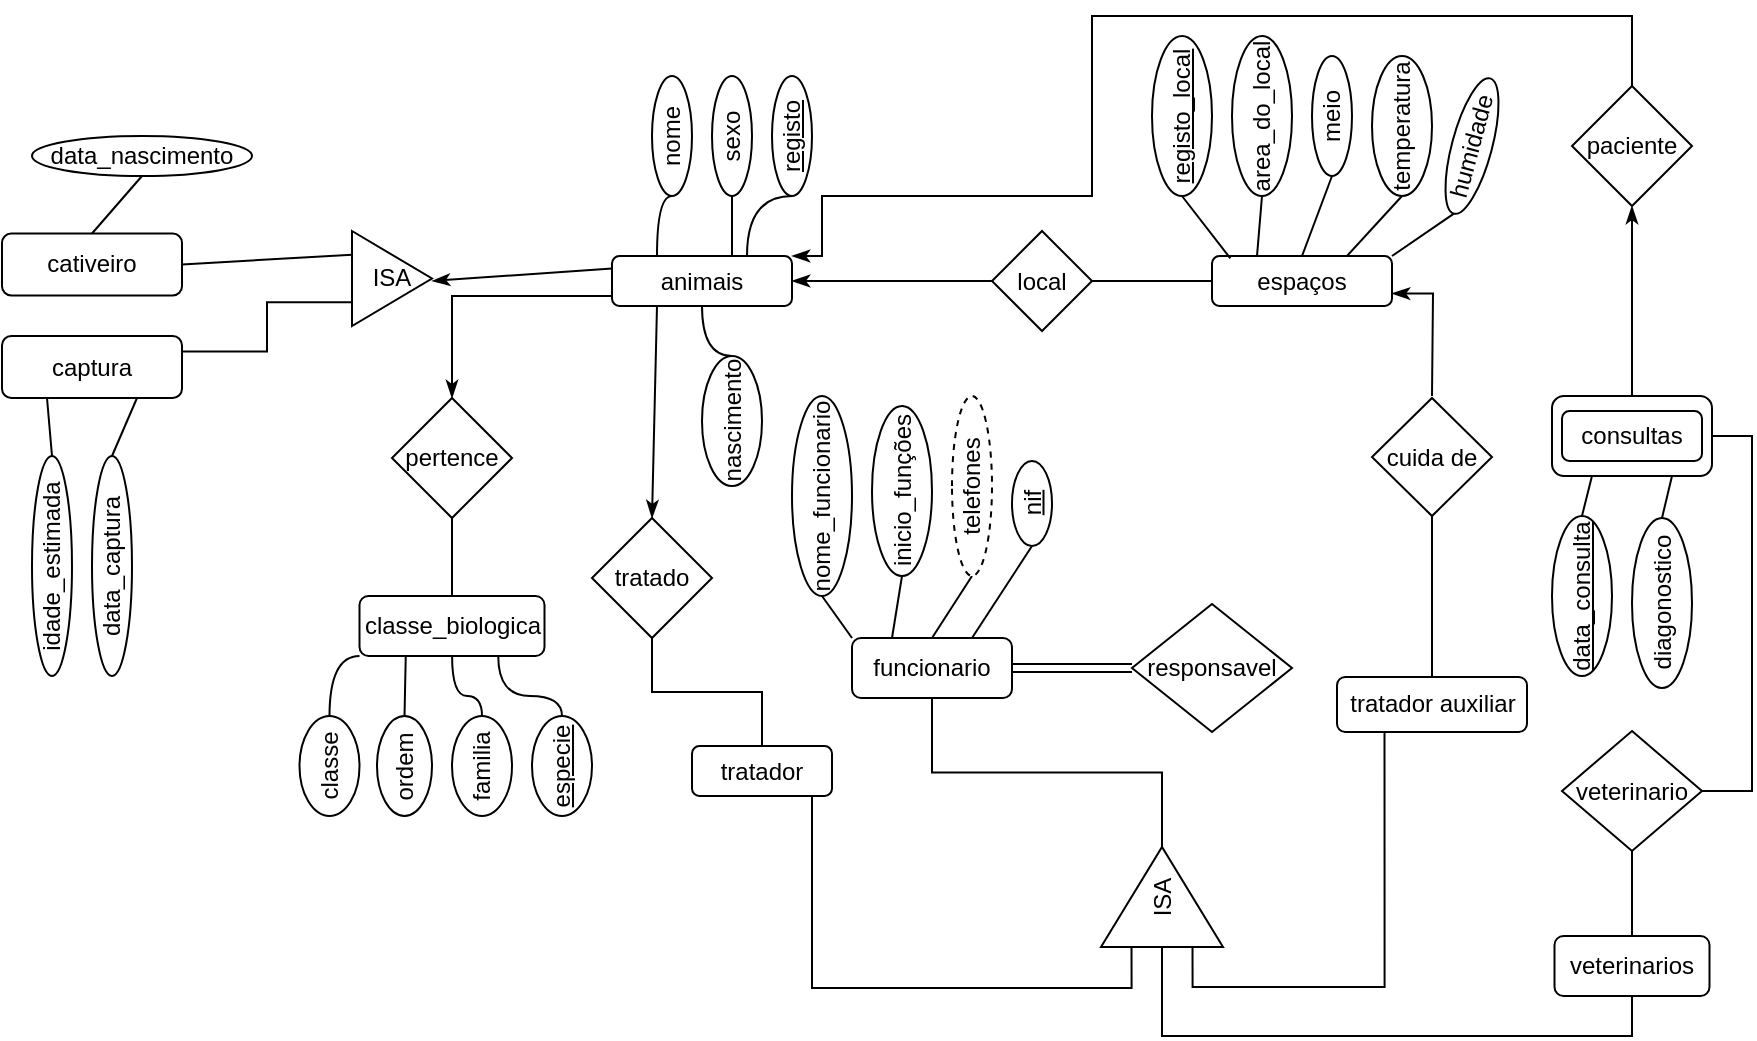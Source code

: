 <mxfile version="16.0.2" type="github">
  <diagram id="R2lEEEUBdFMjLlhIrx00" name="Page-1">
    <mxGraphModel dx="997" dy="548" grid="1" gridSize="10" guides="1" tooltips="1" connect="1" arrows="1" fold="1" page="1" pageScale="1" pageWidth="850" pageHeight="1100" math="0" shadow="0" extFonts="Permanent Marker^https://fonts.googleapis.com/css?family=Permanent+Marker">
      <root>
        <mxCell id="0" />
        <mxCell id="1" parent="0" />
        <mxCell id="vuFR7_id6AdbgBqskeIv-7" style="edgeStyle=orthogonalEdgeStyle;rounded=0;orthogonalLoop=1;jettySize=auto;html=1;exitX=1;exitY=0.5;exitDx=0;exitDy=0;endArrow=none;endFill=0;curved=1;entryX=0.25;entryY=0;entryDx=0;entryDy=0;" edge="1" parent="1" source="vuFR7_id6AdbgBqskeIv-2" target="vuFR7_id6AdbgBqskeIv-9">
          <mxGeometry relative="1" as="geometry">
            <mxPoint x="380" y="130" as="targetPoint" />
          </mxGeometry>
        </mxCell>
        <mxCell id="vuFR7_id6AdbgBqskeIv-2" value="nome" style="ellipse;whiteSpace=wrap;html=1;rounded=1;direction=south;horizontal=0;" vertex="1" parent="1">
          <mxGeometry x="340" y="40" width="20" height="60" as="geometry" />
        </mxCell>
        <mxCell id="vuFR7_id6AdbgBqskeIv-6" style="edgeStyle=orthogonalEdgeStyle;rounded=0;orthogonalLoop=1;jettySize=auto;html=1;exitX=1;exitY=0.5;exitDx=0;exitDy=0;endArrow=none;endFill=0;curved=1;entryX=0.5;entryY=0;entryDx=0;entryDy=0;" edge="1" parent="1" source="vuFR7_id6AdbgBqskeIv-3">
          <mxGeometry relative="1" as="geometry">
            <mxPoint x="380" y="130" as="targetPoint" />
          </mxGeometry>
        </mxCell>
        <mxCell id="vuFR7_id6AdbgBqskeIv-3" value="sexo" style="ellipse;whiteSpace=wrap;html=1;rounded=1;fontStyle=0;direction=south;horizontal=0;" vertex="1" parent="1">
          <mxGeometry x="370" y="40" width="20" height="60" as="geometry" />
        </mxCell>
        <mxCell id="vuFR7_id6AdbgBqskeIv-5" style="edgeStyle=orthogonalEdgeStyle;rounded=0;orthogonalLoop=1;jettySize=auto;html=1;exitX=1;exitY=0.5;exitDx=0;exitDy=0;entryX=0.75;entryY=0;entryDx=0;entryDy=0;endArrow=none;endFill=0;curved=1;" edge="1" parent="1" source="vuFR7_id6AdbgBqskeIv-4" target="vuFR7_id6AdbgBqskeIv-9">
          <mxGeometry relative="1" as="geometry">
            <mxPoint x="380" y="130" as="targetPoint" />
          </mxGeometry>
        </mxCell>
        <mxCell id="vuFR7_id6AdbgBqskeIv-4" value="registo" style="ellipse;whiteSpace=wrap;html=1;rounded=1;fontStyle=4;direction=south;horizontal=0;" vertex="1" parent="1">
          <mxGeometry x="400" y="40" width="20" height="60" as="geometry" />
        </mxCell>
        <mxCell id="vuFR7_id6AdbgBqskeIv-12" style="rounded=0;orthogonalLoop=1;jettySize=auto;html=1;exitX=0;exitY=0.25;exitDx=0;exitDy=0;entryX=1;entryY=0.5;entryDx=0;entryDy=0;endArrow=classicThin;endFill=1;" edge="1" parent="1" source="vuFR7_id6AdbgBqskeIv-9">
          <mxGeometry relative="1" as="geometry">
            <mxPoint x="230" y="142.5" as="targetPoint" />
          </mxGeometry>
        </mxCell>
        <mxCell id="vuFR7_id6AdbgBqskeIv-62" style="edgeStyle=orthogonalEdgeStyle;rounded=0;orthogonalLoop=1;jettySize=auto;html=1;startArrow=classicThin;startFill=1;endArrow=none;endFill=0;entryX=0;entryY=0.5;entryDx=0;entryDy=0;exitX=0.5;exitY=0;exitDx=0;exitDy=0;" edge="1" parent="1" source="vuFR7_id6AdbgBqskeIv-61" target="vuFR7_id6AdbgBqskeIv-9">
          <mxGeometry relative="1" as="geometry">
            <mxPoint x="300" y="210" as="sourcePoint" />
            <mxPoint x="330" y="150" as="targetPoint" />
            <Array as="points">
              <mxPoint x="240" y="150" />
              <mxPoint x="335" y="150" />
            </Array>
          </mxGeometry>
        </mxCell>
        <mxCell id="vuFR7_id6AdbgBqskeIv-74" style="rounded=0;orthogonalLoop=1;jettySize=auto;html=1;startArrow=classicThin;startFill=1;endArrow=none;endFill=0;entryX=0.25;entryY=1;entryDx=0;entryDy=0;exitX=0.5;exitY=0;exitDx=0;exitDy=0;" edge="1" parent="1" source="vuFR7_id6AdbgBqskeIv-73" target="vuFR7_id6AdbgBqskeIv-9">
          <mxGeometry relative="1" as="geometry">
            <mxPoint x="340" y="260" as="targetPoint" />
            <mxPoint x="310" y="180" as="sourcePoint" />
          </mxGeometry>
        </mxCell>
        <mxCell id="vuFR7_id6AdbgBqskeIv-9" value="animais" style="rounded=1;whiteSpace=wrap;html=1;" vertex="1" parent="1">
          <mxGeometry x="320" y="130" width="90" height="25" as="geometry" />
        </mxCell>
        <mxCell id="vuFR7_id6AdbgBqskeIv-20" style="edgeStyle=orthogonalEdgeStyle;curved=1;rounded=0;orthogonalLoop=1;jettySize=auto;html=1;exitX=0;exitY=0.5;exitDx=0;exitDy=0;entryX=0.5;entryY=1;entryDx=0;entryDy=0;endArrow=none;endFill=0;" edge="1" parent="1" source="vuFR7_id6AdbgBqskeIv-19" target="vuFR7_id6AdbgBqskeIv-9">
          <mxGeometry relative="1" as="geometry" />
        </mxCell>
        <mxCell id="vuFR7_id6AdbgBqskeIv-19" value="nascimento" style="ellipse;whiteSpace=wrap;html=1;rounded=1;direction=south;horizontal=0;" vertex="1" parent="1">
          <mxGeometry x="365" y="180" width="30" height="65" as="geometry" />
        </mxCell>
        <mxCell id="vuFR7_id6AdbgBqskeIv-25" style="edgeStyle=orthogonalEdgeStyle;rounded=0;orthogonalLoop=1;jettySize=auto;html=1;exitX=0;exitY=0.75;exitDx=0;exitDy=0;entryX=1;entryY=0.25;entryDx=0;entryDy=0;endArrow=none;endFill=0;" edge="1" parent="1" source="vuFR7_id6AdbgBqskeIv-21" target="vuFR7_id6AdbgBqskeIv-24">
          <mxGeometry relative="1" as="geometry" />
        </mxCell>
        <mxCell id="vuFR7_id6AdbgBqskeIv-21" value="ISA" style="triangle;whiteSpace=wrap;html=1;" vertex="1" parent="1">
          <mxGeometry x="190" y="117.5" width="40" height="47.5" as="geometry" />
        </mxCell>
        <mxCell id="vuFR7_id6AdbgBqskeIv-23" style="rounded=0;orthogonalLoop=1;jettySize=auto;html=1;exitX=1;exitY=0.5;exitDx=0;exitDy=0;entryX=0;entryY=0.25;entryDx=0;entryDy=0;endArrow=none;endFill=0;" edge="1" parent="1" source="vuFR7_id6AdbgBqskeIv-22" target="vuFR7_id6AdbgBqskeIv-21">
          <mxGeometry relative="1" as="geometry" />
        </mxCell>
        <mxCell id="vuFR7_id6AdbgBqskeIv-22" value="cativeiro" style="rounded=1;whiteSpace=wrap;html=1;" vertex="1" parent="1">
          <mxGeometry x="15" y="118.75" width="90" height="31" as="geometry" />
        </mxCell>
        <mxCell id="vuFR7_id6AdbgBqskeIv-24" value="captura" style="rounded=1;whiteSpace=wrap;html=1;" vertex="1" parent="1">
          <mxGeometry x="15" y="170" width="90" height="31" as="geometry" />
        </mxCell>
        <mxCell id="vuFR7_id6AdbgBqskeIv-28" style="rounded=0;orthogonalLoop=1;jettySize=auto;html=1;exitX=0.5;exitY=0;exitDx=0;exitDy=0;entryX=0.5;entryY=0;entryDx=0;entryDy=0;endArrow=none;endFill=0;" edge="1" parent="1" source="vuFR7_id6AdbgBqskeIv-26" target="vuFR7_id6AdbgBqskeIv-22">
          <mxGeometry relative="1" as="geometry" />
        </mxCell>
        <mxCell id="vuFR7_id6AdbgBqskeIv-26" value="data_nascimento" style="ellipse;whiteSpace=wrap;html=1;rounded=1;direction=south;horizontal=0;rotation=90;" vertex="1" parent="1">
          <mxGeometry x="75" y="25" width="20" height="110" as="geometry" />
        </mxCell>
        <mxCell id="vuFR7_id6AdbgBqskeIv-30" style="rounded=0;orthogonalLoop=1;jettySize=auto;html=1;exitX=0;exitY=0.5;exitDx=0;exitDy=0;entryX=0.25;entryY=1;entryDx=0;entryDy=0;endArrow=none;endFill=0;" edge="1" parent="1" source="vuFR7_id6AdbgBqskeIv-29" target="vuFR7_id6AdbgBqskeIv-24">
          <mxGeometry relative="1" as="geometry" />
        </mxCell>
        <mxCell id="vuFR7_id6AdbgBqskeIv-29" value="idade_estimada" style="ellipse;whiteSpace=wrap;html=1;rounded=1;direction=south;horizontal=0;rotation=0;" vertex="1" parent="1">
          <mxGeometry x="30" y="230" width="20" height="110" as="geometry" />
        </mxCell>
        <mxCell id="vuFR7_id6AdbgBqskeIv-32" style="rounded=0;orthogonalLoop=1;jettySize=auto;html=1;exitX=0;exitY=0.5;exitDx=0;exitDy=0;entryX=0.75;entryY=1;entryDx=0;entryDy=0;endArrow=none;endFill=0;" edge="1" parent="1" source="vuFR7_id6AdbgBqskeIv-31" target="vuFR7_id6AdbgBqskeIv-24">
          <mxGeometry relative="1" as="geometry" />
        </mxCell>
        <mxCell id="vuFR7_id6AdbgBqskeIv-31" value="data_captura" style="ellipse;whiteSpace=wrap;html=1;rounded=1;direction=south;horizontal=0;rotation=0;" vertex="1" parent="1">
          <mxGeometry x="60" y="230" width="20" height="110" as="geometry" />
        </mxCell>
        <mxCell id="vuFR7_id6AdbgBqskeIv-39" style="edgeStyle=orthogonalEdgeStyle;curved=1;rounded=0;orthogonalLoop=1;jettySize=auto;html=1;exitX=1;exitY=0.5;exitDx=0;exitDy=0;entryX=0;entryY=0.5;entryDx=0;entryDy=0;startArrow=none;startFill=0;endArrow=none;endFill=0;" edge="1" parent="1" source="vuFR7_id6AdbgBqskeIv-33" target="vuFR7_id6AdbgBqskeIv-35">
          <mxGeometry relative="1" as="geometry" />
        </mxCell>
        <mxCell id="vuFR7_id6AdbgBqskeIv-55" style="edgeStyle=orthogonalEdgeStyle;curved=1;rounded=0;orthogonalLoop=1;jettySize=auto;html=1;entryX=0;entryY=0.5;entryDx=0;entryDy=0;startArrow=classicThin;startFill=1;endArrow=none;endFill=0;exitX=1;exitY=0.5;exitDx=0;exitDy=0;" edge="1" parent="1" source="vuFR7_id6AdbgBqskeIv-9" target="vuFR7_id6AdbgBqskeIv-33">
          <mxGeometry relative="1" as="geometry">
            <mxPoint x="430" y="143" as="sourcePoint" />
          </mxGeometry>
        </mxCell>
        <mxCell id="vuFR7_id6AdbgBqskeIv-33" value="local" style="rhombus;whiteSpace=wrap;html=1;" vertex="1" parent="1">
          <mxGeometry x="510" y="117.5" width="50" height="50" as="geometry" />
        </mxCell>
        <mxCell id="vuFR7_id6AdbgBqskeIv-84" style="edgeStyle=orthogonalEdgeStyle;rounded=0;orthogonalLoop=1;jettySize=auto;html=1;exitX=1;exitY=0.75;exitDx=0;exitDy=0;startArrow=classicThin;startFill=1;endArrow=none;endFill=0;" edge="1" parent="1" source="vuFR7_id6AdbgBqskeIv-35">
          <mxGeometry relative="1" as="geometry">
            <mxPoint x="730" y="200" as="targetPoint" />
          </mxGeometry>
        </mxCell>
        <mxCell id="vuFR7_id6AdbgBqskeIv-35" value="espaços" style="rounded=1;whiteSpace=wrap;html=1;" vertex="1" parent="1">
          <mxGeometry x="620" y="130" width="90" height="25" as="geometry" />
        </mxCell>
        <mxCell id="vuFR7_id6AdbgBqskeIv-48" style="rounded=0;orthogonalLoop=1;jettySize=auto;html=1;exitX=0.5;exitY=1;exitDx=0;exitDy=0;entryX=0.102;entryY=0.048;entryDx=0;entryDy=0;entryPerimeter=0;startArrow=none;startFill=0;endArrow=none;endFill=0;" edge="1" parent="1" source="vuFR7_id6AdbgBqskeIv-45" target="vuFR7_id6AdbgBqskeIv-35">
          <mxGeometry relative="1" as="geometry" />
        </mxCell>
        <mxCell id="vuFR7_id6AdbgBqskeIv-45" value="registo_local" style="ellipse;rounded=1;flipV=1;flipH=1;direction=east;whiteSpace=wrap;html=1;horizontal=0;fontStyle=4" vertex="1" parent="1">
          <mxGeometry x="590" y="20" width="30" height="80" as="geometry" />
        </mxCell>
        <mxCell id="vuFR7_id6AdbgBqskeIv-50" style="rounded=0;orthogonalLoop=1;jettySize=auto;html=1;exitX=0.5;exitY=1;exitDx=0;exitDy=0;entryX=0.25;entryY=0;entryDx=0;entryDy=0;startArrow=none;startFill=0;endArrow=none;endFill=0;" edge="1" parent="1" source="vuFR7_id6AdbgBqskeIv-46" target="vuFR7_id6AdbgBqskeIv-35">
          <mxGeometry relative="1" as="geometry" />
        </mxCell>
        <mxCell id="vuFR7_id6AdbgBqskeIv-46" value="area_do_local" style="ellipse;rounded=1;flipV=1;flipH=1;direction=east;whiteSpace=wrap;html=1;horizontal=0;" vertex="1" parent="1">
          <mxGeometry x="630" y="20" width="30" height="80" as="geometry" />
        </mxCell>
        <mxCell id="vuFR7_id6AdbgBqskeIv-51" style="rounded=0;orthogonalLoop=1;jettySize=auto;html=1;exitX=0.5;exitY=1;exitDx=0;exitDy=0;entryX=0.5;entryY=0;entryDx=0;entryDy=0;startArrow=none;startFill=0;endArrow=none;endFill=0;" edge="1" parent="1" source="vuFR7_id6AdbgBqskeIv-47" target="vuFR7_id6AdbgBqskeIv-35">
          <mxGeometry relative="1" as="geometry" />
        </mxCell>
        <mxCell id="vuFR7_id6AdbgBqskeIv-47" value="meio" style="ellipse;rounded=1;flipV=1;flipH=1;direction=east;whiteSpace=wrap;html=1;horizontal=0;" vertex="1" parent="1">
          <mxGeometry x="670" y="30" width="20" height="60" as="geometry" />
        </mxCell>
        <mxCell id="vuFR7_id6AdbgBqskeIv-53" style="rounded=0;orthogonalLoop=1;jettySize=auto;html=1;exitX=0.5;exitY=1;exitDx=0;exitDy=0;entryX=0.75;entryY=0;entryDx=0;entryDy=0;startArrow=none;startFill=0;endArrow=none;endFill=0;" edge="1" parent="1" source="vuFR7_id6AdbgBqskeIv-52" target="vuFR7_id6AdbgBqskeIv-35">
          <mxGeometry relative="1" as="geometry" />
        </mxCell>
        <mxCell id="vuFR7_id6AdbgBqskeIv-52" value="temperatura" style="ellipse;rounded=1;flipV=1;flipH=1;direction=east;whiteSpace=wrap;html=1;horizontal=0;" vertex="1" parent="1">
          <mxGeometry x="700" y="30" width="30" height="70" as="geometry" />
        </mxCell>
        <mxCell id="vuFR7_id6AdbgBqskeIv-56" style="rounded=0;orthogonalLoop=1;jettySize=auto;html=1;exitX=0.5;exitY=1;exitDx=0;exitDy=0;startArrow=none;startFill=0;endArrow=none;endFill=0;" edge="1" parent="1" source="vuFR7_id6AdbgBqskeIv-54">
          <mxGeometry relative="1" as="geometry">
            <mxPoint x="710" y="130" as="targetPoint" />
          </mxGeometry>
        </mxCell>
        <mxCell id="vuFR7_id6AdbgBqskeIv-54" value="humidade" style="ellipse;rounded=1;flipV=1;flipH=1;direction=east;whiteSpace=wrap;html=1;horizontal=0;rotation=15;" vertex="1" parent="1">
          <mxGeometry x="740" y="40" width="20" height="70" as="geometry" />
        </mxCell>
        <mxCell id="vuFR7_id6AdbgBqskeIv-60" style="edgeStyle=orthogonalEdgeStyle;rounded=0;orthogonalLoop=1;jettySize=auto;html=1;entryX=0.5;entryY=0;entryDx=0;entryDy=0;startArrow=classicThin;startFill=1;endArrow=none;endFill=0;exitX=1;exitY=0;exitDx=0;exitDy=0;" edge="1" parent="1" source="vuFR7_id6AdbgBqskeIv-9" target="vuFR7_id6AdbgBqskeIv-57">
          <mxGeometry relative="1" as="geometry">
            <mxPoint x="560" y="220" as="sourcePoint" />
            <Array as="points">
              <mxPoint x="425" y="100" />
              <mxPoint x="560" y="100" />
              <mxPoint x="560" y="10" />
              <mxPoint x="830" y="10" />
            </Array>
          </mxGeometry>
        </mxCell>
        <mxCell id="vuFR7_id6AdbgBqskeIv-57" value="paciente" style="rhombus;whiteSpace=wrap;html=1;" vertex="1" parent="1">
          <mxGeometry x="800" y="45" width="60" height="60" as="geometry" />
        </mxCell>
        <mxCell id="vuFR7_id6AdbgBqskeIv-59" style="edgeStyle=orthogonalEdgeStyle;curved=1;rounded=0;orthogonalLoop=1;jettySize=auto;html=1;exitX=0.5;exitY=1;exitDx=0;exitDy=0;startArrow=classicThin;startFill=1;endArrow=none;endFill=0;entryX=0.5;entryY=0;entryDx=0;entryDy=0;" edge="1" parent="1" source="vuFR7_id6AdbgBqskeIv-57" target="vuFR7_id6AdbgBqskeIv-58">
          <mxGeometry relative="1" as="geometry">
            <mxPoint x="690" y="201" as="targetPoint" />
          </mxGeometry>
        </mxCell>
        <mxCell id="vuFR7_id6AdbgBqskeIv-64" style="edgeStyle=orthogonalEdgeStyle;curved=1;rounded=0;orthogonalLoop=1;jettySize=auto;html=1;exitX=0.5;exitY=1;exitDx=0;exitDy=0;entryX=0.5;entryY=0;entryDx=0;entryDy=0;startArrow=none;startFill=0;endArrow=none;endFill=0;" edge="1" parent="1" source="vuFR7_id6AdbgBqskeIv-61" target="vuFR7_id6AdbgBqskeIv-63">
          <mxGeometry relative="1" as="geometry" />
        </mxCell>
        <mxCell id="vuFR7_id6AdbgBqskeIv-61" value="pertence" style="rhombus;whiteSpace=wrap;html=1;" vertex="1" parent="1">
          <mxGeometry x="210" y="201" width="60" height="60" as="geometry" />
        </mxCell>
        <mxCell id="vuFR7_id6AdbgBqskeIv-69" style="edgeStyle=orthogonalEdgeStyle;curved=1;rounded=0;orthogonalLoop=1;jettySize=auto;html=1;exitX=0;exitY=1;exitDx=0;exitDy=0;entryX=0.5;entryY=0;entryDx=0;entryDy=0;startArrow=none;startFill=0;endArrow=none;endFill=0;" edge="1" parent="1" source="vuFR7_id6AdbgBqskeIv-63" target="vuFR7_id6AdbgBqskeIv-65">
          <mxGeometry relative="1" as="geometry" />
        </mxCell>
        <mxCell id="vuFR7_id6AdbgBqskeIv-70" style="edgeStyle=orthogonalEdgeStyle;curved=1;rounded=0;orthogonalLoop=1;jettySize=auto;html=1;exitX=0.25;exitY=1;exitDx=0;exitDy=0;entryX=0.5;entryY=0;entryDx=0;entryDy=0;startArrow=none;startFill=0;endArrow=none;endFill=0;" edge="1" parent="1" source="vuFR7_id6AdbgBqskeIv-63" target="vuFR7_id6AdbgBqskeIv-66">
          <mxGeometry relative="1" as="geometry" />
        </mxCell>
        <mxCell id="vuFR7_id6AdbgBqskeIv-71" style="edgeStyle=orthogonalEdgeStyle;curved=1;rounded=0;orthogonalLoop=1;jettySize=auto;html=1;entryX=0.5;entryY=0;entryDx=0;entryDy=0;startArrow=none;startFill=0;endArrow=none;endFill=0;" edge="1" parent="1" source="vuFR7_id6AdbgBqskeIv-63" target="vuFR7_id6AdbgBqskeIv-67">
          <mxGeometry relative="1" as="geometry" />
        </mxCell>
        <mxCell id="vuFR7_id6AdbgBqskeIv-72" style="edgeStyle=orthogonalEdgeStyle;curved=1;rounded=0;orthogonalLoop=1;jettySize=auto;html=1;exitX=0.75;exitY=1;exitDx=0;exitDy=0;entryX=0.5;entryY=0;entryDx=0;entryDy=0;startArrow=none;startFill=0;endArrow=none;endFill=0;" edge="1" parent="1" source="vuFR7_id6AdbgBqskeIv-63" target="vuFR7_id6AdbgBqskeIv-68">
          <mxGeometry relative="1" as="geometry" />
        </mxCell>
        <mxCell id="vuFR7_id6AdbgBqskeIv-63" value="classe_biologica" style="rounded=1;whiteSpace=wrap;html=1;" vertex="1" parent="1">
          <mxGeometry x="193.75" y="300" width="92.5" height="30" as="geometry" />
        </mxCell>
        <mxCell id="vuFR7_id6AdbgBqskeIv-65" value="classe" style="ellipse;rounded=1;flipV=1;flipH=1;direction=east;whiteSpace=wrap;html=1;horizontal=0;fontStyle=0" vertex="1" parent="1">
          <mxGeometry x="163.75" y="360" width="30" height="50" as="geometry" />
        </mxCell>
        <mxCell id="vuFR7_id6AdbgBqskeIv-66" value="ordem" style="ellipse;rounded=1;flipV=1;flipH=1;direction=east;whiteSpace=wrap;html=1;horizontal=0;" vertex="1" parent="1">
          <mxGeometry x="202.5" y="360" width="27.5" height="50" as="geometry" />
        </mxCell>
        <mxCell id="vuFR7_id6AdbgBqskeIv-67" value="familia" style="ellipse;rounded=1;flipV=1;flipH=1;direction=east;whiteSpace=wrap;html=1;horizontal=0;" vertex="1" parent="1">
          <mxGeometry x="240" y="360" width="30" height="50" as="geometry" />
        </mxCell>
        <mxCell id="vuFR7_id6AdbgBqskeIv-68" value="&lt;u&gt;especie&lt;/u&gt;" style="ellipse;rounded=1;flipV=1;flipH=1;direction=east;whiteSpace=wrap;html=1;horizontal=0;" vertex="1" parent="1">
          <mxGeometry x="280" y="360" width="30" height="50" as="geometry" />
        </mxCell>
        <mxCell id="vuFR7_id6AdbgBqskeIv-77" style="edgeStyle=orthogonalEdgeStyle;rounded=0;orthogonalLoop=1;jettySize=auto;html=1;exitX=0.5;exitY=1;exitDx=0;exitDy=0;entryX=0.5;entryY=0;entryDx=0;entryDy=0;startArrow=none;startFill=0;endArrow=none;endFill=0;" edge="1" parent="1" source="vuFR7_id6AdbgBqskeIv-73" target="vuFR7_id6AdbgBqskeIv-76">
          <mxGeometry relative="1" as="geometry" />
        </mxCell>
        <mxCell id="vuFR7_id6AdbgBqskeIv-73" value="tratado" style="rhombus;whiteSpace=wrap;html=1;" vertex="1" parent="1">
          <mxGeometry x="310" y="261" width="60" height="60" as="geometry" />
        </mxCell>
        <mxCell id="vuFR7_id6AdbgBqskeIv-81" style="edgeStyle=orthogonalEdgeStyle;rounded=0;orthogonalLoop=1;jettySize=auto;html=1;entryX=0.75;entryY=1;entryDx=0;entryDy=0;startArrow=none;startFill=0;endArrow=none;endFill=0;exitX=0;exitY=0.25;exitDx=0;exitDy=0;" edge="1" parent="1" source="vuFR7_id6AdbgBqskeIv-80" target="vuFR7_id6AdbgBqskeIv-76">
          <mxGeometry relative="1" as="geometry">
            <mxPoint x="595" y="540" as="sourcePoint" />
            <Array as="points">
              <mxPoint x="580" y="496" />
              <mxPoint x="420" y="496" />
              <mxPoint x="420" y="400" />
            </Array>
          </mxGeometry>
        </mxCell>
        <mxCell id="vuFR7_id6AdbgBqskeIv-76" value="tratador" style="rounded=1;whiteSpace=wrap;html=1;" vertex="1" parent="1">
          <mxGeometry x="360" y="375" width="70" height="25" as="geometry" />
        </mxCell>
        <mxCell id="vuFR7_id6AdbgBqskeIv-93" style="edgeStyle=orthogonalEdgeStyle;shape=link;curved=1;rounded=0;orthogonalLoop=1;jettySize=auto;html=1;exitX=1;exitY=0.5;exitDx=0;exitDy=0;entryX=0;entryY=0.5;entryDx=0;entryDy=0;startArrow=none;startFill=0;endArrow=none;endFill=0;" edge="1" parent="1" source="vuFR7_id6AdbgBqskeIv-78" target="vuFR7_id6AdbgBqskeIv-92">
          <mxGeometry relative="1" as="geometry" />
        </mxCell>
        <mxCell id="vuFR7_id6AdbgBqskeIv-78" value="funcionario" style="rounded=1;whiteSpace=wrap;html=1;" vertex="1" parent="1">
          <mxGeometry x="440" y="321" width="80" height="30" as="geometry" />
        </mxCell>
        <mxCell id="vuFR7_id6AdbgBqskeIv-82" style="edgeStyle=orthogonalEdgeStyle;rounded=0;orthogonalLoop=1;jettySize=auto;html=1;exitX=1;exitY=0.5;exitDx=0;exitDy=0;startArrow=none;startFill=0;endArrow=none;endFill=0;" edge="1" parent="1" source="vuFR7_id6AdbgBqskeIv-80" target="vuFR7_id6AdbgBqskeIv-78">
          <mxGeometry relative="1" as="geometry" />
        </mxCell>
        <mxCell id="vuFR7_id6AdbgBqskeIv-80" value="ISA" style="triangle;whiteSpace=wrap;html=1;rotation=-90;" vertex="1" parent="1">
          <mxGeometry x="570" y="420" width="50" height="61" as="geometry" />
        </mxCell>
        <mxCell id="vuFR7_id6AdbgBqskeIv-86" style="rounded=0;orthogonalLoop=1;jettySize=auto;html=1;exitX=0.5;exitY=1;exitDx=0;exitDy=0;entryX=0.5;entryY=0;entryDx=0;entryDy=0;startArrow=none;startFill=0;endArrow=none;endFill=0;" edge="1" parent="1" source="vuFR7_id6AdbgBqskeIv-83" target="vuFR7_id6AdbgBqskeIv-85">
          <mxGeometry relative="1" as="geometry" />
        </mxCell>
        <mxCell id="vuFR7_id6AdbgBqskeIv-83" value="cuida de" style="rhombus;whiteSpace=wrap;html=1;" vertex="1" parent="1">
          <mxGeometry x="700" y="201" width="60" height="59" as="geometry" />
        </mxCell>
        <mxCell id="vuFR7_id6AdbgBqskeIv-87" style="edgeStyle=orthogonalEdgeStyle;rounded=0;orthogonalLoop=1;jettySize=auto;html=1;exitX=0.25;exitY=1;exitDx=0;exitDy=0;entryX=0;entryY=0.75;entryDx=0;entryDy=0;startArrow=none;startFill=0;endArrow=none;endFill=0;" edge="1" parent="1" source="vuFR7_id6AdbgBqskeIv-85" target="vuFR7_id6AdbgBqskeIv-80">
          <mxGeometry relative="1" as="geometry" />
        </mxCell>
        <mxCell id="vuFR7_id6AdbgBqskeIv-85" value="tratador auxiliar" style="rounded=1;whiteSpace=wrap;html=1;" vertex="1" parent="1">
          <mxGeometry x="682.5" y="340.5" width="95" height="27.5" as="geometry" />
        </mxCell>
        <mxCell id="vuFR7_id6AdbgBqskeIv-89" style="edgeStyle=orthogonalEdgeStyle;rounded=0;orthogonalLoop=1;jettySize=auto;html=1;exitX=1;exitY=0.5;exitDx=0;exitDy=0;startArrow=none;startFill=0;endArrow=none;endFill=0;entryX=1;entryY=0.5;entryDx=0;entryDy=0;" edge="1" parent="1" source="vuFR7_id6AdbgBqskeIv-88" target="vuFR7_id6AdbgBqskeIv-90">
          <mxGeometry relative="1" as="geometry">
            <mxPoint x="830" y="370" as="targetPoint" />
            <Array as="points">
              <mxPoint x="890" y="220" />
              <mxPoint x="890" y="398" />
            </Array>
          </mxGeometry>
        </mxCell>
        <mxCell id="vuFR7_id6AdbgBqskeIv-88" value="" style="rounded=1;whiteSpace=wrap;html=1;" vertex="1" parent="1">
          <mxGeometry x="790" y="200" width="80" height="40" as="geometry" />
        </mxCell>
        <mxCell id="vuFR7_id6AdbgBqskeIv-58" value="consultas" style="rounded=1;whiteSpace=wrap;html=1;" vertex="1" parent="1">
          <mxGeometry x="795" y="207.5" width="70" height="25" as="geometry" />
        </mxCell>
        <mxCell id="vuFR7_id6AdbgBqskeIv-103" style="edgeStyle=orthogonalEdgeStyle;curved=1;rounded=0;orthogonalLoop=1;jettySize=auto;html=1;exitX=0.5;exitY=1;exitDx=0;exitDy=0;entryX=0.5;entryY=0;entryDx=0;entryDy=0;startArrow=none;startFill=0;endArrow=none;endFill=0;" edge="1" parent="1" source="vuFR7_id6AdbgBqskeIv-90" target="vuFR7_id6AdbgBqskeIv-102">
          <mxGeometry relative="1" as="geometry" />
        </mxCell>
        <mxCell id="vuFR7_id6AdbgBqskeIv-90" value="veterinario" style="rhombus;whiteSpace=wrap;html=1;" vertex="1" parent="1">
          <mxGeometry x="795" y="367.5" width="70" height="60" as="geometry" />
        </mxCell>
        <mxCell id="vuFR7_id6AdbgBqskeIv-92" value="responsavel" style="rhombus;whiteSpace=wrap;html=1;" vertex="1" parent="1">
          <mxGeometry x="580" y="304" width="80" height="64" as="geometry" />
        </mxCell>
        <mxCell id="vuFR7_id6AdbgBqskeIv-95" style="rounded=0;orthogonalLoop=1;jettySize=auto;html=1;exitX=0.5;exitY=1;exitDx=0;exitDy=0;entryX=0;entryY=0;entryDx=0;entryDy=0;startArrow=none;startFill=0;endArrow=none;endFill=0;" edge="1" parent="1" source="vuFR7_id6AdbgBqskeIv-94" target="vuFR7_id6AdbgBqskeIv-78">
          <mxGeometry relative="1" as="geometry" />
        </mxCell>
        <mxCell id="vuFR7_id6AdbgBqskeIv-94" value="nome_funcionario" style="ellipse;rounded=1;flipV=1;flipH=1;direction=east;whiteSpace=wrap;html=1;horizontal=0;fontStyle=0" vertex="1" parent="1">
          <mxGeometry x="410" y="200" width="30" height="100" as="geometry" />
        </mxCell>
        <mxCell id="vuFR7_id6AdbgBqskeIv-97" style="rounded=0;orthogonalLoop=1;jettySize=auto;html=1;exitX=0.5;exitY=1;exitDx=0;exitDy=0;entryX=0.25;entryY=0;entryDx=0;entryDy=0;startArrow=none;startFill=0;endArrow=none;endFill=0;" edge="1" parent="1" source="vuFR7_id6AdbgBqskeIv-96" target="vuFR7_id6AdbgBqskeIv-78">
          <mxGeometry relative="1" as="geometry" />
        </mxCell>
        <mxCell id="vuFR7_id6AdbgBqskeIv-96" value="inicio_funções" style="ellipse;rounded=1;flipV=1;flipH=1;direction=east;whiteSpace=wrap;html=1;horizontal=0;" vertex="1" parent="1">
          <mxGeometry x="450" y="205" width="30" height="85" as="geometry" />
        </mxCell>
        <mxCell id="vuFR7_id6AdbgBqskeIv-99" style="rounded=0;orthogonalLoop=1;jettySize=auto;html=1;exitX=0.5;exitY=1;exitDx=0;exitDy=0;entryX=0.5;entryY=0;entryDx=0;entryDy=0;startArrow=none;startFill=0;endArrow=none;endFill=0;" edge="1" parent="1" source="vuFR7_id6AdbgBqskeIv-98" target="vuFR7_id6AdbgBqskeIv-78">
          <mxGeometry relative="1" as="geometry" />
        </mxCell>
        <mxCell id="vuFR7_id6AdbgBqskeIv-98" value="telefones" style="ellipse;rounded=1;flipV=1;flipH=1;direction=east;whiteSpace=wrap;html=1;horizontal=0;dashed=1;" vertex="1" parent="1">
          <mxGeometry x="490" y="200" width="20" height="90" as="geometry" />
        </mxCell>
        <mxCell id="vuFR7_id6AdbgBqskeIv-101" style="rounded=0;orthogonalLoop=1;jettySize=auto;html=1;exitX=0.5;exitY=1;exitDx=0;exitDy=0;entryX=0.75;entryY=0;entryDx=0;entryDy=0;startArrow=none;startFill=0;endArrow=none;endFill=0;" edge="1" parent="1" source="vuFR7_id6AdbgBqskeIv-100" target="vuFR7_id6AdbgBqskeIv-78">
          <mxGeometry relative="1" as="geometry" />
        </mxCell>
        <mxCell id="vuFR7_id6AdbgBqskeIv-100" value="nif" style="ellipse;rounded=1;flipV=1;flipH=1;direction=east;whiteSpace=wrap;html=1;horizontal=0;fontStyle=4" vertex="1" parent="1">
          <mxGeometry x="520" y="232.5" width="20" height="42.5" as="geometry" />
        </mxCell>
        <mxCell id="vuFR7_id6AdbgBqskeIv-104" style="edgeStyle=orthogonalEdgeStyle;rounded=0;orthogonalLoop=1;jettySize=auto;html=1;exitX=0.5;exitY=1;exitDx=0;exitDy=0;entryX=0;entryY=0.5;entryDx=0;entryDy=0;startArrow=none;startFill=0;endArrow=none;endFill=0;" edge="1" parent="1" source="vuFR7_id6AdbgBqskeIv-102" target="vuFR7_id6AdbgBqskeIv-80">
          <mxGeometry relative="1" as="geometry" />
        </mxCell>
        <mxCell id="vuFR7_id6AdbgBqskeIv-102" value="veterinarios" style="rounded=1;whiteSpace=wrap;html=1;" vertex="1" parent="1">
          <mxGeometry x="791.25" y="470" width="77.5" height="30" as="geometry" />
        </mxCell>
        <mxCell id="vuFR7_id6AdbgBqskeIv-107" style="rounded=0;orthogonalLoop=1;jettySize=auto;html=1;exitX=0.5;exitY=0;exitDx=0;exitDy=0;entryX=0.25;entryY=1;entryDx=0;entryDy=0;startArrow=none;startFill=0;endArrow=none;endFill=0;" edge="1" parent="1" source="vuFR7_id6AdbgBqskeIv-105" target="vuFR7_id6AdbgBqskeIv-88">
          <mxGeometry relative="1" as="geometry" />
        </mxCell>
        <mxCell id="vuFR7_id6AdbgBqskeIv-105" value="&lt;u&gt;data_consulta&lt;/u&gt;" style="ellipse;rounded=1;flipV=1;flipH=1;direction=east;whiteSpace=wrap;html=1;horizontal=0;" vertex="1" parent="1">
          <mxGeometry x="790" y="260" width="30" height="80" as="geometry" />
        </mxCell>
        <mxCell id="vuFR7_id6AdbgBqskeIv-108" style="rounded=0;orthogonalLoop=1;jettySize=auto;html=1;exitX=0.5;exitY=0;exitDx=0;exitDy=0;entryX=0.75;entryY=1;entryDx=0;entryDy=0;startArrow=none;startFill=0;endArrow=none;endFill=0;" edge="1" parent="1" source="vuFR7_id6AdbgBqskeIv-106" target="vuFR7_id6AdbgBqskeIv-88">
          <mxGeometry relative="1" as="geometry" />
        </mxCell>
        <mxCell id="vuFR7_id6AdbgBqskeIv-106" value="diagonostico" style="ellipse;rounded=1;flipV=1;flipH=1;direction=east;whiteSpace=wrap;html=1;horizontal=0;" vertex="1" parent="1">
          <mxGeometry x="830" y="261" width="30" height="85" as="geometry" />
        </mxCell>
      </root>
    </mxGraphModel>
  </diagram>
</mxfile>
